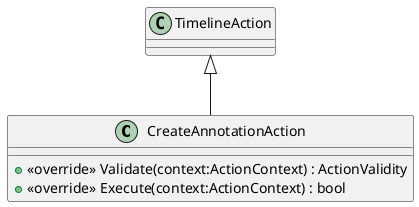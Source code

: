 @startuml
class CreateAnnotationAction {
    + <<override>> Validate(context:ActionContext) : ActionValidity
    + <<override>> Execute(context:ActionContext) : bool
}
TimelineAction <|-- CreateAnnotationAction
@enduml
